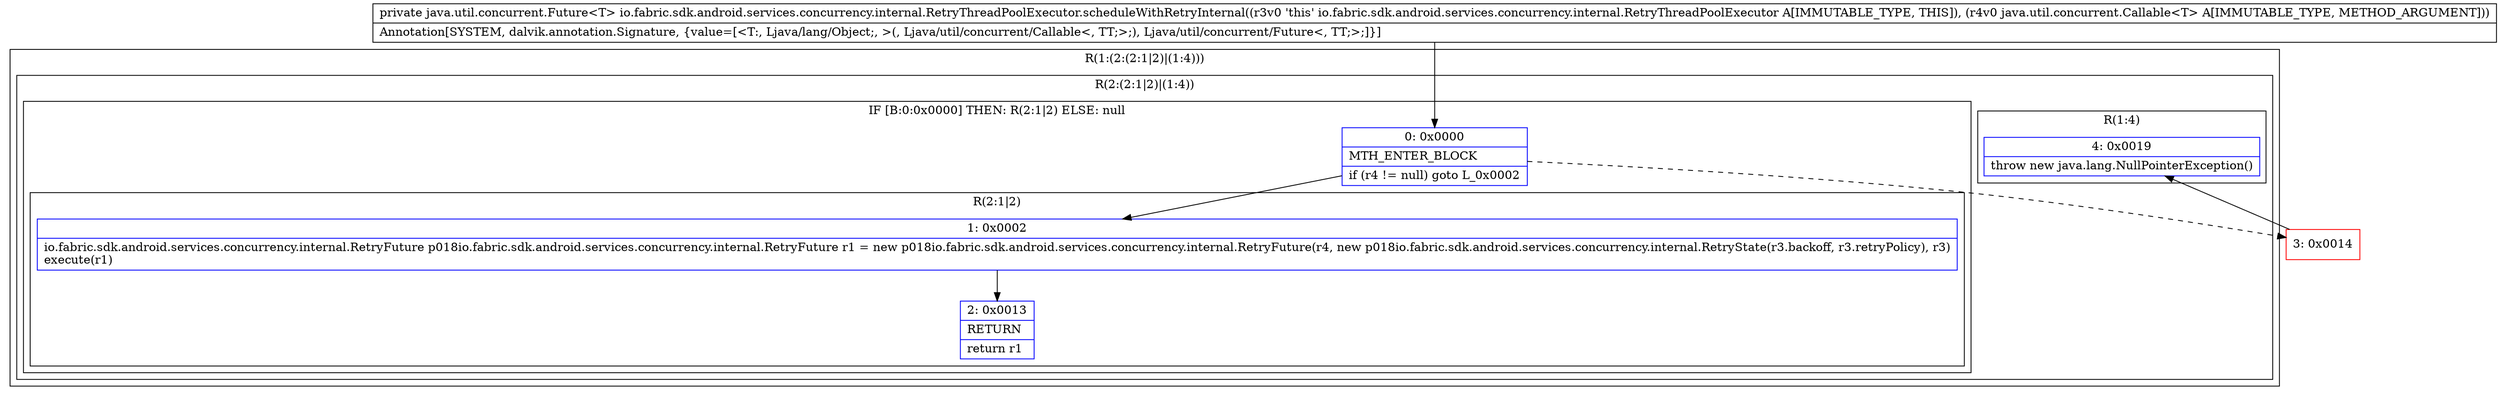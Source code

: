 digraph "CFG forio.fabric.sdk.android.services.concurrency.internal.RetryThreadPoolExecutor.scheduleWithRetryInternal(Ljava\/util\/concurrent\/Callable;)Ljava\/util\/concurrent\/Future;" {
subgraph cluster_Region_1344645045 {
label = "R(1:(2:(2:1|2)|(1:4)))";
node [shape=record,color=blue];
subgraph cluster_Region_790154319 {
label = "R(2:(2:1|2)|(1:4))";
node [shape=record,color=blue];
subgraph cluster_IfRegion_1979906026 {
label = "IF [B:0:0x0000] THEN: R(2:1|2) ELSE: null";
node [shape=record,color=blue];
Node_0 [shape=record,label="{0\:\ 0x0000|MTH_ENTER_BLOCK\l|if (r4 != null) goto L_0x0002\l}"];
subgraph cluster_Region_1730151911 {
label = "R(2:1|2)";
node [shape=record,color=blue];
Node_1 [shape=record,label="{1\:\ 0x0002|io.fabric.sdk.android.services.concurrency.internal.RetryFuture p018io.fabric.sdk.android.services.concurrency.internal.RetryFuture r1 = new p018io.fabric.sdk.android.services.concurrency.internal.RetryFuture(r4, new p018io.fabric.sdk.android.services.concurrency.internal.RetryState(r3.backoff, r3.retryPolicy), r3)\lexecute(r1)\l}"];
Node_2 [shape=record,label="{2\:\ 0x0013|RETURN\l|return r1\l}"];
}
}
subgraph cluster_Region_732207678 {
label = "R(1:4)";
node [shape=record,color=blue];
Node_4 [shape=record,label="{4\:\ 0x0019|throw new java.lang.NullPointerException()\l}"];
}
}
}
Node_3 [shape=record,color=red,label="{3\:\ 0x0014}"];
MethodNode[shape=record,label="{private java.util.concurrent.Future\<T\> io.fabric.sdk.android.services.concurrency.internal.RetryThreadPoolExecutor.scheduleWithRetryInternal((r3v0 'this' io.fabric.sdk.android.services.concurrency.internal.RetryThreadPoolExecutor A[IMMUTABLE_TYPE, THIS]), (r4v0 java.util.concurrent.Callable\<T\> A[IMMUTABLE_TYPE, METHOD_ARGUMENT]))  | Annotation[SYSTEM, dalvik.annotation.Signature, \{value=[\<T:, Ljava\/lang\/Object;, \>(, Ljava\/util\/concurrent\/Callable\<, TT;\>;), Ljava\/util\/concurrent\/Future\<, TT;\>;]\}]\l}"];
MethodNode -> Node_0;
Node_0 -> Node_1;
Node_0 -> Node_3[style=dashed];
Node_1 -> Node_2;
Node_3 -> Node_4;
}

